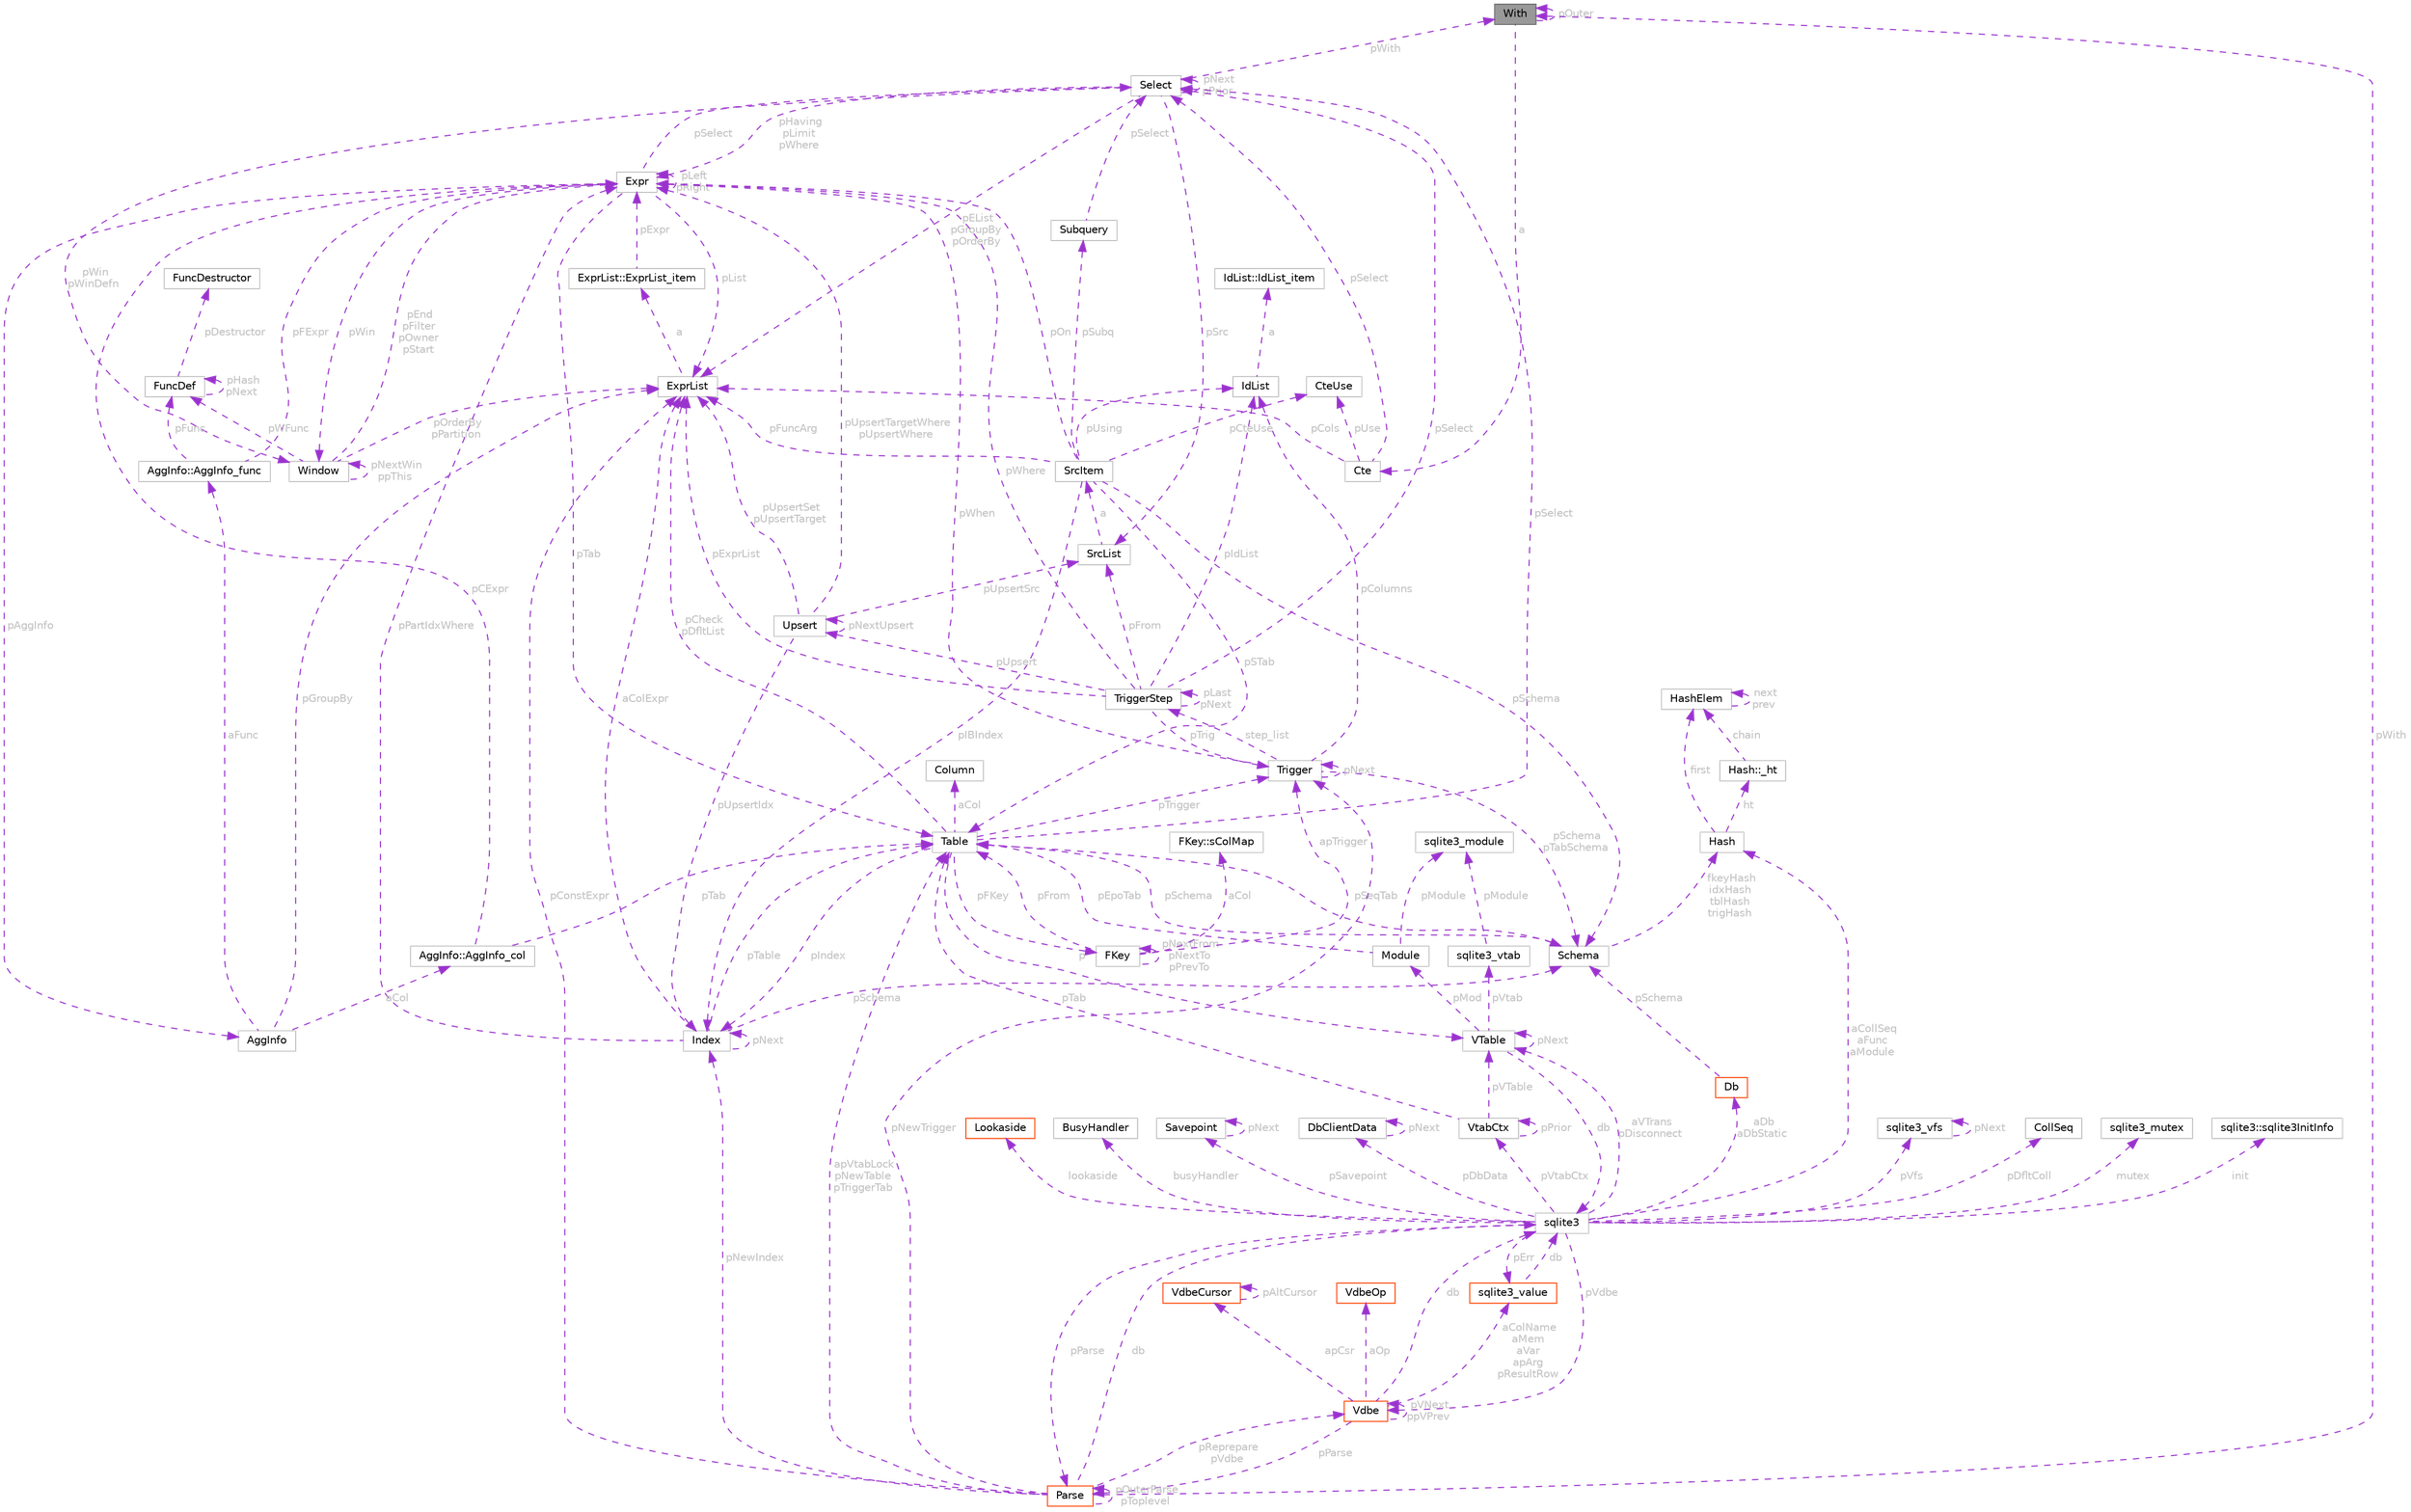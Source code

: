 digraph "With"
{
 // LATEX_PDF_SIZE
  bgcolor="transparent";
  edge [fontname=Helvetica,fontsize=10,labelfontname=Helvetica,labelfontsize=10];
  node [fontname=Helvetica,fontsize=10,shape=box,height=0.2,width=0.4];
  Node1 [id="Node000001",label="With",height=0.2,width=0.4,color="gray40", fillcolor="grey60", style="filled", fontcolor="black",tooltip=" "];
  Node1 -> Node1 [id="edge1_Node000001_Node000001",dir="back",color="darkorchid3",style="dashed",tooltip=" ",label=" pOuter",fontcolor="grey" ];
  Node2 -> Node1 [id="edge2_Node000001_Node000002",dir="back",color="darkorchid3",style="dashed",tooltip=" ",label=" a",fontcolor="grey" ];
  Node2 [id="Node000002",label="Cte",height=0.2,width=0.4,color="grey75", fillcolor="white", style="filled",URL="$structCte.html",tooltip=" "];
  Node3 -> Node2 [id="edge3_Node000002_Node000003",dir="back",color="darkorchid3",style="dashed",tooltip=" ",label=" pCols",fontcolor="grey" ];
  Node3 [id="Node000003",label="ExprList",height=0.2,width=0.4,color="grey75", fillcolor="white", style="filled",URL="$structExprList.html",tooltip=" "];
  Node4 -> Node3 [id="edge4_Node000003_Node000004",dir="back",color="darkorchid3",style="dashed",tooltip=" ",label=" a",fontcolor="grey" ];
  Node4 [id="Node000004",label="ExprList::ExprList_item",height=0.2,width=0.4,color="grey75", fillcolor="white", style="filled",URL="$structExprList_1_1ExprList__item.html",tooltip=" "];
  Node5 -> Node4 [id="edge5_Node000004_Node000005",dir="back",color="darkorchid3",style="dashed",tooltip=" ",label=" pExpr",fontcolor="grey" ];
  Node5 [id="Node000005",label="Expr",height=0.2,width=0.4,color="grey75", fillcolor="white", style="filled",URL="$structExpr.html",tooltip=" "];
  Node5 -> Node5 [id="edge6_Node000005_Node000005",dir="back",color="darkorchid3",style="dashed",tooltip=" ",label=" pLeft\npRight",fontcolor="grey" ];
  Node3 -> Node5 [id="edge7_Node000005_Node000003",dir="back",color="darkorchid3",style="dashed",tooltip=" ",label=" pList",fontcolor="grey" ];
  Node6 -> Node5 [id="edge8_Node000005_Node000006",dir="back",color="darkorchid3",style="dashed",tooltip=" ",label=" pSelect",fontcolor="grey" ];
  Node6 [id="Node000006",label="Select",height=0.2,width=0.4,color="grey75", fillcolor="white", style="filled",URL="$structSelect.html",tooltip=" "];
  Node3 -> Node6 [id="edge9_Node000006_Node000003",dir="back",color="darkorchid3",style="dashed",tooltip=" ",label=" pEList\npGroupBy\npOrderBy",fontcolor="grey" ];
  Node7 -> Node6 [id="edge10_Node000006_Node000007",dir="back",color="darkorchid3",style="dashed",tooltip=" ",label=" pSrc",fontcolor="grey" ];
  Node7 [id="Node000007",label="SrcList",height=0.2,width=0.4,color="grey75", fillcolor="white", style="filled",URL="$structSrcList.html",tooltip=" "];
  Node8 -> Node7 [id="edge11_Node000007_Node000008",dir="back",color="darkorchid3",style="dashed",tooltip=" ",label=" a",fontcolor="grey" ];
  Node8 [id="Node000008",label="SrcItem",height=0.2,width=0.4,color="grey75", fillcolor="white", style="filled",URL="$structSrcItem.html",tooltip=" "];
  Node9 -> Node8 [id="edge12_Node000008_Node000009",dir="back",color="darkorchid3",style="dashed",tooltip=" ",label=" pSTab",fontcolor="grey" ];
  Node9 [id="Node000009",label="Table",height=0.2,width=0.4,color="grey75", fillcolor="white", style="filled",URL="$structTable.html",tooltip=" "];
  Node10 -> Node9 [id="edge13_Node000009_Node000010",dir="back",color="darkorchid3",style="dashed",tooltip=" ",label=" aCol",fontcolor="grey" ];
  Node10 [id="Node000010",label="Column",height=0.2,width=0.4,color="grey75", fillcolor="white", style="filled",URL="$structColumn.html",tooltip=" "];
  Node11 -> Node9 [id="edge14_Node000009_Node000011",dir="back",color="darkorchid3",style="dashed",tooltip=" ",label=" pIndex",fontcolor="grey" ];
  Node11 [id="Node000011",label="Index",height=0.2,width=0.4,color="grey75", fillcolor="white", style="filled",URL="$structIndex.html",tooltip=" "];
  Node9 -> Node11 [id="edge15_Node000011_Node000009",dir="back",color="darkorchid3",style="dashed",tooltip=" ",label=" pTable",fontcolor="grey" ];
  Node11 -> Node11 [id="edge16_Node000011_Node000011",dir="back",color="darkorchid3",style="dashed",tooltip=" ",label=" pNext",fontcolor="grey" ];
  Node12 -> Node11 [id="edge17_Node000011_Node000012",dir="back",color="darkorchid3",style="dashed",tooltip=" ",label=" pSchema",fontcolor="grey" ];
  Node12 [id="Node000012",label="Schema",height=0.2,width=0.4,color="grey75", fillcolor="white", style="filled",URL="$structSchema.html",tooltip=" "];
  Node13 -> Node12 [id="edge18_Node000012_Node000013",dir="back",color="darkorchid3",style="dashed",tooltip=" ",label=" fkeyHash\nidxHash\ntblHash\ntrigHash",fontcolor="grey" ];
  Node13 [id="Node000013",label="Hash",height=0.2,width=0.4,color="grey75", fillcolor="white", style="filled",URL="$structHash.html",tooltip=" "];
  Node14 -> Node13 [id="edge19_Node000013_Node000014",dir="back",color="darkorchid3",style="dashed",tooltip=" ",label=" first",fontcolor="grey" ];
  Node14 [id="Node000014",label="HashElem",height=0.2,width=0.4,color="grey75", fillcolor="white", style="filled",URL="$structHashElem.html",tooltip=" "];
  Node14 -> Node14 [id="edge20_Node000014_Node000014",dir="back",color="darkorchid3",style="dashed",tooltip=" ",label=" next\nprev",fontcolor="grey" ];
  Node15 -> Node13 [id="edge21_Node000013_Node000015",dir="back",color="darkorchid3",style="dashed",tooltip=" ",label=" ht",fontcolor="grey" ];
  Node15 [id="Node000015",label="Hash::_ht",height=0.2,width=0.4,color="grey75", fillcolor="white", style="filled",URL="$structHash_1_1__ht.html",tooltip=" "];
  Node14 -> Node15 [id="edge22_Node000015_Node000014",dir="back",color="darkorchid3",style="dashed",tooltip=" ",label=" chain",fontcolor="grey" ];
  Node9 -> Node12 [id="edge23_Node000012_Node000009",dir="back",color="darkorchid3",style="dashed",tooltip=" ",label=" pSeqTab",fontcolor="grey" ];
  Node5 -> Node11 [id="edge24_Node000011_Node000005",dir="back",color="darkorchid3",style="dashed",tooltip=" ",label=" pPartIdxWhere",fontcolor="grey" ];
  Node3 -> Node11 [id="edge25_Node000011_Node000003",dir="back",color="darkorchid3",style="dashed",tooltip=" ",label=" aColExpr",fontcolor="grey" ];
  Node3 -> Node9 [id="edge26_Node000009_Node000003",dir="back",color="darkorchid3",style="dashed",tooltip=" ",label=" pCheck\npDfltList",fontcolor="grey" ];
  Node16 -> Node9 [id="edge27_Node000009_Node000016",dir="back",color="darkorchid3",style="dashed",tooltip=" ",label=" pFKey",fontcolor="grey" ];
  Node16 [id="Node000016",label="FKey",height=0.2,width=0.4,color="grey75", fillcolor="white", style="filled",URL="$structFKey.html",tooltip=" "];
  Node9 -> Node16 [id="edge28_Node000016_Node000009",dir="back",color="darkorchid3",style="dashed",tooltip=" ",label=" pFrom",fontcolor="grey" ];
  Node16 -> Node16 [id="edge29_Node000016_Node000016",dir="back",color="darkorchid3",style="dashed",tooltip=" ",label=" pNextFrom\npNextTo\npPrevTo",fontcolor="grey" ];
  Node17 -> Node16 [id="edge30_Node000016_Node000017",dir="back",color="darkorchid3",style="dashed",tooltip=" ",label=" apTrigger",fontcolor="grey" ];
  Node17 [id="Node000017",label="Trigger",height=0.2,width=0.4,color="grey75", fillcolor="white", style="filled",URL="$structTrigger.html",tooltip=" "];
  Node5 -> Node17 [id="edge31_Node000017_Node000005",dir="back",color="darkorchid3",style="dashed",tooltip=" ",label=" pWhen",fontcolor="grey" ];
  Node18 -> Node17 [id="edge32_Node000017_Node000018",dir="back",color="darkorchid3",style="dashed",tooltip=" ",label=" pColumns",fontcolor="grey" ];
  Node18 [id="Node000018",label="IdList",height=0.2,width=0.4,color="grey75", fillcolor="white", style="filled",URL="$structIdList.html",tooltip=" "];
  Node19 -> Node18 [id="edge33_Node000018_Node000019",dir="back",color="darkorchid3",style="dashed",tooltip=" ",label=" a",fontcolor="grey" ];
  Node19 [id="Node000019",label="IdList::IdList_item",height=0.2,width=0.4,color="grey75", fillcolor="white", style="filled",URL="$structIdList_1_1IdList__item.html",tooltip=" "];
  Node12 -> Node17 [id="edge34_Node000017_Node000012",dir="back",color="darkorchid3",style="dashed",tooltip=" ",label=" pSchema\npTabSchema",fontcolor="grey" ];
  Node20 -> Node17 [id="edge35_Node000017_Node000020",dir="back",color="darkorchid3",style="dashed",tooltip=" ",label=" step_list",fontcolor="grey" ];
  Node20 [id="Node000020",label="TriggerStep",height=0.2,width=0.4,color="grey75", fillcolor="white", style="filled",URL="$structTriggerStep.html",tooltip=" "];
  Node17 -> Node20 [id="edge36_Node000020_Node000017",dir="back",color="darkorchid3",style="dashed",tooltip=" ",label=" pTrig",fontcolor="grey" ];
  Node6 -> Node20 [id="edge37_Node000020_Node000006",dir="back",color="darkorchid3",style="dashed",tooltip=" ",label=" pSelect",fontcolor="grey" ];
  Node7 -> Node20 [id="edge38_Node000020_Node000007",dir="back",color="darkorchid3",style="dashed",tooltip=" ",label=" pFrom",fontcolor="grey" ];
  Node5 -> Node20 [id="edge39_Node000020_Node000005",dir="back",color="darkorchid3",style="dashed",tooltip=" ",label=" pWhere",fontcolor="grey" ];
  Node3 -> Node20 [id="edge40_Node000020_Node000003",dir="back",color="darkorchid3",style="dashed",tooltip=" ",label=" pExprList",fontcolor="grey" ];
  Node18 -> Node20 [id="edge41_Node000020_Node000018",dir="back",color="darkorchid3",style="dashed",tooltip=" ",label=" pIdList",fontcolor="grey" ];
  Node21 -> Node20 [id="edge42_Node000020_Node000021",dir="back",color="darkorchid3",style="dashed",tooltip=" ",label=" pUpsert",fontcolor="grey" ];
  Node21 [id="Node000021",label="Upsert",height=0.2,width=0.4,color="grey75", fillcolor="white", style="filled",URL="$structUpsert.html",tooltip=" "];
  Node3 -> Node21 [id="edge43_Node000021_Node000003",dir="back",color="darkorchid3",style="dashed",tooltip=" ",label=" pUpsertSet\npUpsertTarget",fontcolor="grey" ];
  Node5 -> Node21 [id="edge44_Node000021_Node000005",dir="back",color="darkorchid3",style="dashed",tooltip=" ",label=" pUpsertTargetWhere\npUpsertWhere",fontcolor="grey" ];
  Node21 -> Node21 [id="edge45_Node000021_Node000021",dir="back",color="darkorchid3",style="dashed",tooltip=" ",label=" pNextUpsert",fontcolor="grey" ];
  Node11 -> Node21 [id="edge46_Node000021_Node000011",dir="back",color="darkorchid3",style="dashed",tooltip=" ",label=" pUpsertIdx",fontcolor="grey" ];
  Node7 -> Node21 [id="edge47_Node000021_Node000007",dir="back",color="darkorchid3",style="dashed",tooltip=" ",label=" pUpsertSrc",fontcolor="grey" ];
  Node20 -> Node20 [id="edge48_Node000020_Node000020",dir="back",color="darkorchid3",style="dashed",tooltip=" ",label=" pLast\npNext",fontcolor="grey" ];
  Node17 -> Node17 [id="edge49_Node000017_Node000017",dir="back",color="darkorchid3",style="dashed",tooltip=" ",label=" pNext",fontcolor="grey" ];
  Node22 -> Node16 [id="edge50_Node000016_Node000022",dir="back",color="darkorchid3",style="dashed",tooltip=" ",label=" aCol",fontcolor="grey" ];
  Node22 [id="Node000022",label="FKey::sColMap",height=0.2,width=0.4,color="grey75", fillcolor="white", style="filled",URL="$structFKey_1_1sColMap.html",tooltip=" "];
  Node6 -> Node9 [id="edge51_Node000009_Node000006",dir="back",color="darkorchid3",style="dashed",tooltip=" ",label=" pSelect",fontcolor="grey" ];
  Node23 -> Node9 [id="edge52_Node000009_Node000023",dir="back",color="darkorchid3",style="dashed",tooltip=" ",label=" p",fontcolor="grey" ];
  Node23 [id="Node000023",label="VTable",height=0.2,width=0.4,color="grey75", fillcolor="white", style="filled",URL="$structVTable.html",tooltip=" "];
  Node24 -> Node23 [id="edge53_Node000023_Node000024",dir="back",color="darkorchid3",style="dashed",tooltip=" ",label=" db",fontcolor="grey" ];
  Node24 [id="Node000024",label="sqlite3",height=0.2,width=0.4,color="grey75", fillcolor="white", style="filled",URL="$structsqlite3.html",tooltip=" "];
  Node25 -> Node24 [id="edge54_Node000024_Node000025",dir="back",color="darkorchid3",style="dashed",tooltip=" ",label=" pVfs",fontcolor="grey" ];
  Node25 [id="Node000025",label="sqlite3_vfs",height=0.2,width=0.4,color="grey75", fillcolor="white", style="filled",URL="$structsqlite3__vfs.html",tooltip=" "];
  Node25 -> Node25 [id="edge55_Node000025_Node000025",dir="back",color="darkorchid3",style="dashed",tooltip=" ",label=" pNext",fontcolor="grey" ];
  Node26 -> Node24 [id="edge56_Node000024_Node000026",dir="back",color="darkorchid3",style="dashed",tooltip=" ",label=" pVdbe",fontcolor="grey" ];
  Node26 [id="Node000026",label="Vdbe",height=0.2,width=0.4,color="orangered", fillcolor="white", style="filled",URL="$structVdbe.html",tooltip=" "];
  Node24 -> Node26 [id="edge57_Node000026_Node000024",dir="back",color="darkorchid3",style="dashed",tooltip=" ",label=" db",fontcolor="grey" ];
  Node26 -> Node26 [id="edge58_Node000026_Node000026",dir="back",color="darkorchid3",style="dashed",tooltip=" ",label=" pVNext\nppVPrev",fontcolor="grey" ];
  Node27 -> Node26 [id="edge59_Node000026_Node000027",dir="back",color="darkorchid3",style="dashed",tooltip=" ",label=" pParse",fontcolor="grey" ];
  Node27 [id="Node000027",label="Parse",height=0.2,width=0.4,color="orangered", fillcolor="white", style="filled",URL="$structParse.html",tooltip=" "];
  Node24 -> Node27 [id="edge60_Node000027_Node000024",dir="back",color="darkorchid3",style="dashed",tooltip=" ",label=" db",fontcolor="grey" ];
  Node26 -> Node27 [id="edge61_Node000027_Node000026",dir="back",color="darkorchid3",style="dashed",tooltip=" ",label=" pReprepare\npVdbe",fontcolor="grey" ];
  Node3 -> Node27 [id="edge62_Node000027_Node000003",dir="back",color="darkorchid3",style="dashed",tooltip=" ",label=" pConstExpr",fontcolor="grey" ];
  Node27 -> Node27 [id="edge63_Node000027_Node000027",dir="back",color="darkorchid3",style="dashed",tooltip=" ",label=" pOuterParse\npToplevel",fontcolor="grey" ];
  Node9 -> Node27 [id="edge64_Node000027_Node000009",dir="back",color="darkorchid3",style="dashed",tooltip=" ",label=" apVtabLock\npNewTable\npTriggerTab",fontcolor="grey" ];
  Node11 -> Node27 [id="edge65_Node000027_Node000011",dir="back",color="darkorchid3",style="dashed",tooltip=" ",label=" pNewIndex",fontcolor="grey" ];
  Node17 -> Node27 [id="edge66_Node000027_Node000017",dir="back",color="darkorchid3",style="dashed",tooltip=" ",label=" pNewTrigger",fontcolor="grey" ];
  Node1 -> Node27 [id="edge67_Node000027_Node000001",dir="back",color="darkorchid3",style="dashed",tooltip=" ",label=" pWith",fontcolor="grey" ];
  Node38 -> Node26 [id="edge68_Node000026_Node000038",dir="back",color="darkorchid3",style="dashed",tooltip=" ",label=" aColName\naMem\naVar\napArg\npResultRow",fontcolor="grey" ];
  Node38 [id="Node000038",label="sqlite3_value",height=0.2,width=0.4,color="orangered", fillcolor="white", style="filled",URL="$structsqlite3__value.html",tooltip=" "];
  Node24 -> Node38 [id="edge69_Node000038_Node000024",dir="back",color="darkorchid3",style="dashed",tooltip=" ",label=" db",fontcolor="grey" ];
  Node47 -> Node26 [id="edge70_Node000026_Node000047",dir="back",color="darkorchid3",style="dashed",tooltip=" ",label=" apCsr",fontcolor="grey" ];
  Node47 [id="Node000047",label="VdbeCursor",height=0.2,width=0.4,color="orangered", fillcolor="white", style="filled",URL="$structVdbeCursor.html",tooltip=" "];
  Node47 -> Node47 [id="edge71_Node000047_Node000047",dir="back",color="darkorchid3",style="dashed",tooltip=" ",label=" pAltCursor",fontcolor="grey" ];
  Node33 -> Node26 [id="edge72_Node000026_Node000033",dir="back",color="darkorchid3",style="dashed",tooltip=" ",label=" aOp",fontcolor="grey" ];
  Node33 [id="Node000033",label="VdbeOp",height=0.2,width=0.4,color="orangered", fillcolor="white", style="filled",URL="$structVdbeOp.html",tooltip=" "];
  Node40 -> Node24 [id="edge73_Node000024_Node000040",dir="back",color="darkorchid3",style="dashed",tooltip=" ",label=" pDfltColl",fontcolor="grey" ];
  Node40 [id="Node000040",label="CollSeq",height=0.2,width=0.4,color="grey75", fillcolor="white", style="filled",URL="$structCollSeq.html",tooltip=" "];
  Node64 -> Node24 [id="edge74_Node000024_Node000064",dir="back",color="darkorchid3",style="dashed",tooltip=" ",label=" mutex",fontcolor="grey" ];
  Node64 [id="Node000064",label="sqlite3_mutex",height=0.2,width=0.4,color="grey75", fillcolor="white", style="filled",URL="$structsqlite3__mutex.html",tooltip=" "];
  Node82 -> Node24 [id="edge75_Node000024_Node000082",dir="back",color="darkorchid3",style="dashed",tooltip=" ",label=" aDb\naDbStatic",fontcolor="grey" ];
  Node82 [id="Node000082",label="Db",height=0.2,width=0.4,color="orangered", fillcolor="white", style="filled",URL="$structDb.html",tooltip=" "];
  Node12 -> Node82 [id="edge76_Node000082_Node000012",dir="back",color="darkorchid3",style="dashed",tooltip=" ",label=" pSchema",fontcolor="grey" ];
  Node83 -> Node24 [id="edge77_Node000024_Node000083",dir="back",color="darkorchid3",style="dashed",tooltip=" ",label=" init",fontcolor="grey" ];
  Node83 [id="Node000083",label="sqlite3::sqlite3InitInfo",height=0.2,width=0.4,color="grey75", fillcolor="white", style="filled",URL="$structsqlite3_1_1sqlite3InitInfo.html",tooltip=" "];
  Node27 -> Node24 [id="edge78_Node000024_Node000027",dir="back",color="darkorchid3",style="dashed",tooltip=" ",label=" pParse",fontcolor="grey" ];
  Node38 -> Node24 [id="edge79_Node000024_Node000038",dir="back",color="darkorchid3",style="dashed",tooltip=" ",label=" pErr",fontcolor="grey" ];
  Node84 -> Node24 [id="edge80_Node000024_Node000084",dir="back",color="darkorchid3",style="dashed",tooltip=" ",label=" lookaside",fontcolor="grey" ];
  Node84 [id="Node000084",label="Lookaside",height=0.2,width=0.4,color="orangered", fillcolor="white", style="filled",URL="$structLookaside.html",tooltip=" "];
  Node13 -> Node24 [id="edge81_Node000024_Node000013",dir="back",color="darkorchid3",style="dashed",tooltip=" ",label=" aCollSeq\naFunc\naModule",fontcolor="grey" ];
  Node86 -> Node24 [id="edge82_Node000024_Node000086",dir="back",color="darkorchid3",style="dashed",tooltip=" ",label=" pVtabCtx",fontcolor="grey" ];
  Node86 [id="Node000086",label="VtabCtx",height=0.2,width=0.4,color="grey75", fillcolor="white", style="filled",URL="$structVtabCtx.html",tooltip=" "];
  Node23 -> Node86 [id="edge83_Node000086_Node000023",dir="back",color="darkorchid3",style="dashed",tooltip=" ",label=" pVTable",fontcolor="grey" ];
  Node9 -> Node86 [id="edge84_Node000086_Node000009",dir="back",color="darkorchid3",style="dashed",tooltip=" ",label=" pTab",fontcolor="grey" ];
  Node86 -> Node86 [id="edge85_Node000086_Node000086",dir="back",color="darkorchid3",style="dashed",tooltip=" ",label=" pPrior",fontcolor="grey" ];
  Node23 -> Node24 [id="edge86_Node000024_Node000023",dir="back",color="darkorchid3",style="dashed",tooltip=" ",label=" aVTrans\npDisconnect",fontcolor="grey" ];
  Node87 -> Node24 [id="edge87_Node000024_Node000087",dir="back",color="darkorchid3",style="dashed",tooltip=" ",label=" busyHandler",fontcolor="grey" ];
  Node87 [id="Node000087",label="BusyHandler",height=0.2,width=0.4,color="grey75", fillcolor="white", style="filled",URL="$structBusyHandler.html",tooltip=" "];
  Node88 -> Node24 [id="edge88_Node000024_Node000088",dir="back",color="darkorchid3",style="dashed",tooltip=" ",label=" pSavepoint",fontcolor="grey" ];
  Node88 [id="Node000088",label="Savepoint",height=0.2,width=0.4,color="grey75", fillcolor="white", style="filled",URL="$structSavepoint.html",tooltip=" "];
  Node88 -> Node88 [id="edge89_Node000088_Node000088",dir="back",color="darkorchid3",style="dashed",tooltip=" ",label=" pNext",fontcolor="grey" ];
  Node89 -> Node24 [id="edge90_Node000024_Node000089",dir="back",color="darkorchid3",style="dashed",tooltip=" ",label=" pDbData",fontcolor="grey" ];
  Node89 [id="Node000089",label="DbClientData",height=0.2,width=0.4,color="grey75", fillcolor="white", style="filled",URL="$structDbClientData.html",tooltip=" "];
  Node89 -> Node89 [id="edge91_Node000089_Node000089",dir="back",color="darkorchid3",style="dashed",tooltip=" ",label=" pNext",fontcolor="grey" ];
  Node90 -> Node23 [id="edge92_Node000023_Node000090",dir="back",color="darkorchid3",style="dashed",tooltip=" ",label=" pMod",fontcolor="grey" ];
  Node90 [id="Node000090",label="Module",height=0.2,width=0.4,color="grey75", fillcolor="white", style="filled",URL="$structModule.html",tooltip=" "];
  Node68 -> Node90 [id="edge93_Node000090_Node000068",dir="back",color="darkorchid3",style="dashed",tooltip=" ",label=" pModule",fontcolor="grey" ];
  Node68 [id="Node000068",label="sqlite3_module",height=0.2,width=0.4,color="grey75", fillcolor="white", style="filled",URL="$structsqlite3__module.html",tooltip=" "];
  Node9 -> Node90 [id="edge94_Node000090_Node000009",dir="back",color="darkorchid3",style="dashed",tooltip=" ",label=" pEpoTab",fontcolor="grey" ];
  Node67 -> Node23 [id="edge95_Node000023_Node000067",dir="back",color="darkorchid3",style="dashed",tooltip=" ",label=" pVtab",fontcolor="grey" ];
  Node67 [id="Node000067",label="sqlite3_vtab",height=0.2,width=0.4,color="grey75", fillcolor="white", style="filled",URL="$structsqlite3__vtab.html",tooltip=" "];
  Node68 -> Node67 [id="edge96_Node000067_Node000068",dir="back",color="darkorchid3",style="dashed",tooltip=" ",label=" pModule",fontcolor="grey" ];
  Node23 -> Node23 [id="edge97_Node000023_Node000023",dir="back",color="darkorchid3",style="dashed",tooltip=" ",label=" pNext",fontcolor="grey" ];
  Node17 -> Node9 [id="edge98_Node000009_Node000017",dir="back",color="darkorchid3",style="dashed",tooltip=" ",label=" pTrigger",fontcolor="grey" ];
  Node12 -> Node9 [id="edge99_Node000009_Node000012",dir="back",color="darkorchid3",style="dashed",tooltip=" ",label=" pSchema",fontcolor="grey" ];
  Node3 -> Node8 [id="edge100_Node000008_Node000003",dir="back",color="darkorchid3",style="dashed",tooltip=" ",label=" pFuncArg",fontcolor="grey" ];
  Node11 -> Node8 [id="edge101_Node000008_Node000011",dir="back",color="darkorchid3",style="dashed",tooltip=" ",label=" pIBIndex",fontcolor="grey" ];
  Node91 -> Node8 [id="edge102_Node000008_Node000091",dir="back",color="darkorchid3",style="dashed",tooltip=" ",label=" pCteUse",fontcolor="grey" ];
  Node91 [id="Node000091",label="CteUse",height=0.2,width=0.4,color="grey75", fillcolor="white", style="filled",URL="$structCteUse.html",tooltip=" "];
  Node5 -> Node8 [id="edge103_Node000008_Node000005",dir="back",color="darkorchid3",style="dashed",tooltip=" ",label=" pOn",fontcolor="grey" ];
  Node18 -> Node8 [id="edge104_Node000008_Node000018",dir="back",color="darkorchid3",style="dashed",tooltip=" ",label=" pUsing",fontcolor="grey" ];
  Node12 -> Node8 [id="edge105_Node000008_Node000012",dir="back",color="darkorchid3",style="dashed",tooltip=" ",label=" pSchema",fontcolor="grey" ];
  Node92 -> Node8 [id="edge106_Node000008_Node000092",dir="back",color="darkorchid3",style="dashed",tooltip=" ",label=" pSubq",fontcolor="grey" ];
  Node92 [id="Node000092",label="Subquery",height=0.2,width=0.4,color="grey75", fillcolor="white", style="filled",URL="$structSubquery.html",tooltip=" "];
  Node6 -> Node92 [id="edge107_Node000092_Node000006",dir="back",color="darkorchid3",style="dashed",tooltip=" ",label=" pSelect",fontcolor="grey" ];
  Node5 -> Node6 [id="edge108_Node000006_Node000005",dir="back",color="darkorchid3",style="dashed",tooltip=" ",label=" pHaving\npLimit\npWhere",fontcolor="grey" ];
  Node6 -> Node6 [id="edge109_Node000006_Node000006",dir="back",color="darkorchid3",style="dashed",tooltip=" ",label=" pNext\npPrior",fontcolor="grey" ];
  Node1 -> Node6 [id="edge110_Node000006_Node000001",dir="back",color="darkorchid3",style="dashed",tooltip=" ",label=" pWith",fontcolor="grey" ];
  Node93 -> Node6 [id="edge111_Node000006_Node000093",dir="back",color="darkorchid3",style="dashed",tooltip=" ",label=" pWin\npWinDefn",fontcolor="grey" ];
  Node93 [id="Node000093",label="Window",height=0.2,width=0.4,color="grey75", fillcolor="white", style="filled",URL="$structWindow.html",tooltip=" "];
  Node3 -> Node93 [id="edge112_Node000093_Node000003",dir="back",color="darkorchid3",style="dashed",tooltip=" ",label=" pOrderBy\npPartition",fontcolor="grey" ];
  Node5 -> Node93 [id="edge113_Node000093_Node000005",dir="back",color="darkorchid3",style="dashed",tooltip=" ",label=" pEnd\npFilter\npOwner\npStart",fontcolor="grey" ];
  Node93 -> Node93 [id="edge114_Node000093_Node000093",dir="back",color="darkorchid3",style="dashed",tooltip=" ",label=" pNextWin\nppThis",fontcolor="grey" ];
  Node35 -> Node93 [id="edge115_Node000093_Node000035",dir="back",color="darkorchid3",style="dashed",tooltip=" ",label=" pWFunc",fontcolor="grey" ];
  Node35 [id="Node000035",label="FuncDef",height=0.2,width=0.4,color="grey75", fillcolor="white", style="filled",URL="$structFuncDef.html",tooltip=" "];
  Node35 -> Node35 [id="edge116_Node000035_Node000035",dir="back",color="darkorchid3",style="dashed",tooltip=" ",label=" pHash\npNext",fontcolor="grey" ];
  Node36 -> Node35 [id="edge117_Node000035_Node000036",dir="back",color="darkorchid3",style="dashed",tooltip=" ",label=" pDestructor",fontcolor="grey" ];
  Node36 [id="Node000036",label="FuncDestructor",height=0.2,width=0.4,color="grey75", fillcolor="white", style="filled",URL="$structFuncDestructor.html",tooltip=" "];
  Node94 -> Node5 [id="edge118_Node000005_Node000094",dir="back",color="darkorchid3",style="dashed",tooltip=" ",label=" pAggInfo",fontcolor="grey" ];
  Node94 [id="Node000094",label="AggInfo",height=0.2,width=0.4,color="grey75", fillcolor="white", style="filled",URL="$structAggInfo.html",tooltip=" "];
  Node3 -> Node94 [id="edge119_Node000094_Node000003",dir="back",color="darkorchid3",style="dashed",tooltip=" ",label=" pGroupBy",fontcolor="grey" ];
  Node95 -> Node94 [id="edge120_Node000094_Node000095",dir="back",color="darkorchid3",style="dashed",tooltip=" ",label=" aCol",fontcolor="grey" ];
  Node95 [id="Node000095",label="AggInfo::AggInfo_col",height=0.2,width=0.4,color="grey75", fillcolor="white", style="filled",URL="$structAggInfo_1_1AggInfo__col.html",tooltip=" "];
  Node9 -> Node95 [id="edge121_Node000095_Node000009",dir="back",color="darkorchid3",style="dashed",tooltip=" ",label=" pTab",fontcolor="grey" ];
  Node5 -> Node95 [id="edge122_Node000095_Node000005",dir="back",color="darkorchid3",style="dashed",tooltip=" ",label=" pCExpr",fontcolor="grey" ];
  Node96 -> Node94 [id="edge123_Node000094_Node000096",dir="back",color="darkorchid3",style="dashed",tooltip=" ",label=" aFunc",fontcolor="grey" ];
  Node96 [id="Node000096",label="AggInfo::AggInfo_func",height=0.2,width=0.4,color="grey75", fillcolor="white", style="filled",URL="$structAggInfo_1_1AggInfo__func.html",tooltip=" "];
  Node5 -> Node96 [id="edge124_Node000096_Node000005",dir="back",color="darkorchid3",style="dashed",tooltip=" ",label=" pFExpr",fontcolor="grey" ];
  Node35 -> Node96 [id="edge125_Node000096_Node000035",dir="back",color="darkorchid3",style="dashed",tooltip=" ",label=" pFunc",fontcolor="grey" ];
  Node9 -> Node5 [id="edge126_Node000005_Node000009",dir="back",color="darkorchid3",style="dashed",tooltip=" ",label=" pTab",fontcolor="grey" ];
  Node93 -> Node5 [id="edge127_Node000005_Node000093",dir="back",color="darkorchid3",style="dashed",tooltip=" ",label=" pWin",fontcolor="grey" ];
  Node6 -> Node2 [id="edge128_Node000002_Node000006",dir="back",color="darkorchid3",style="dashed",tooltip=" ",label=" pSelect",fontcolor="grey" ];
  Node91 -> Node2 [id="edge129_Node000002_Node000091",dir="back",color="darkorchid3",style="dashed",tooltip=" ",label=" pUse",fontcolor="grey" ];
}
